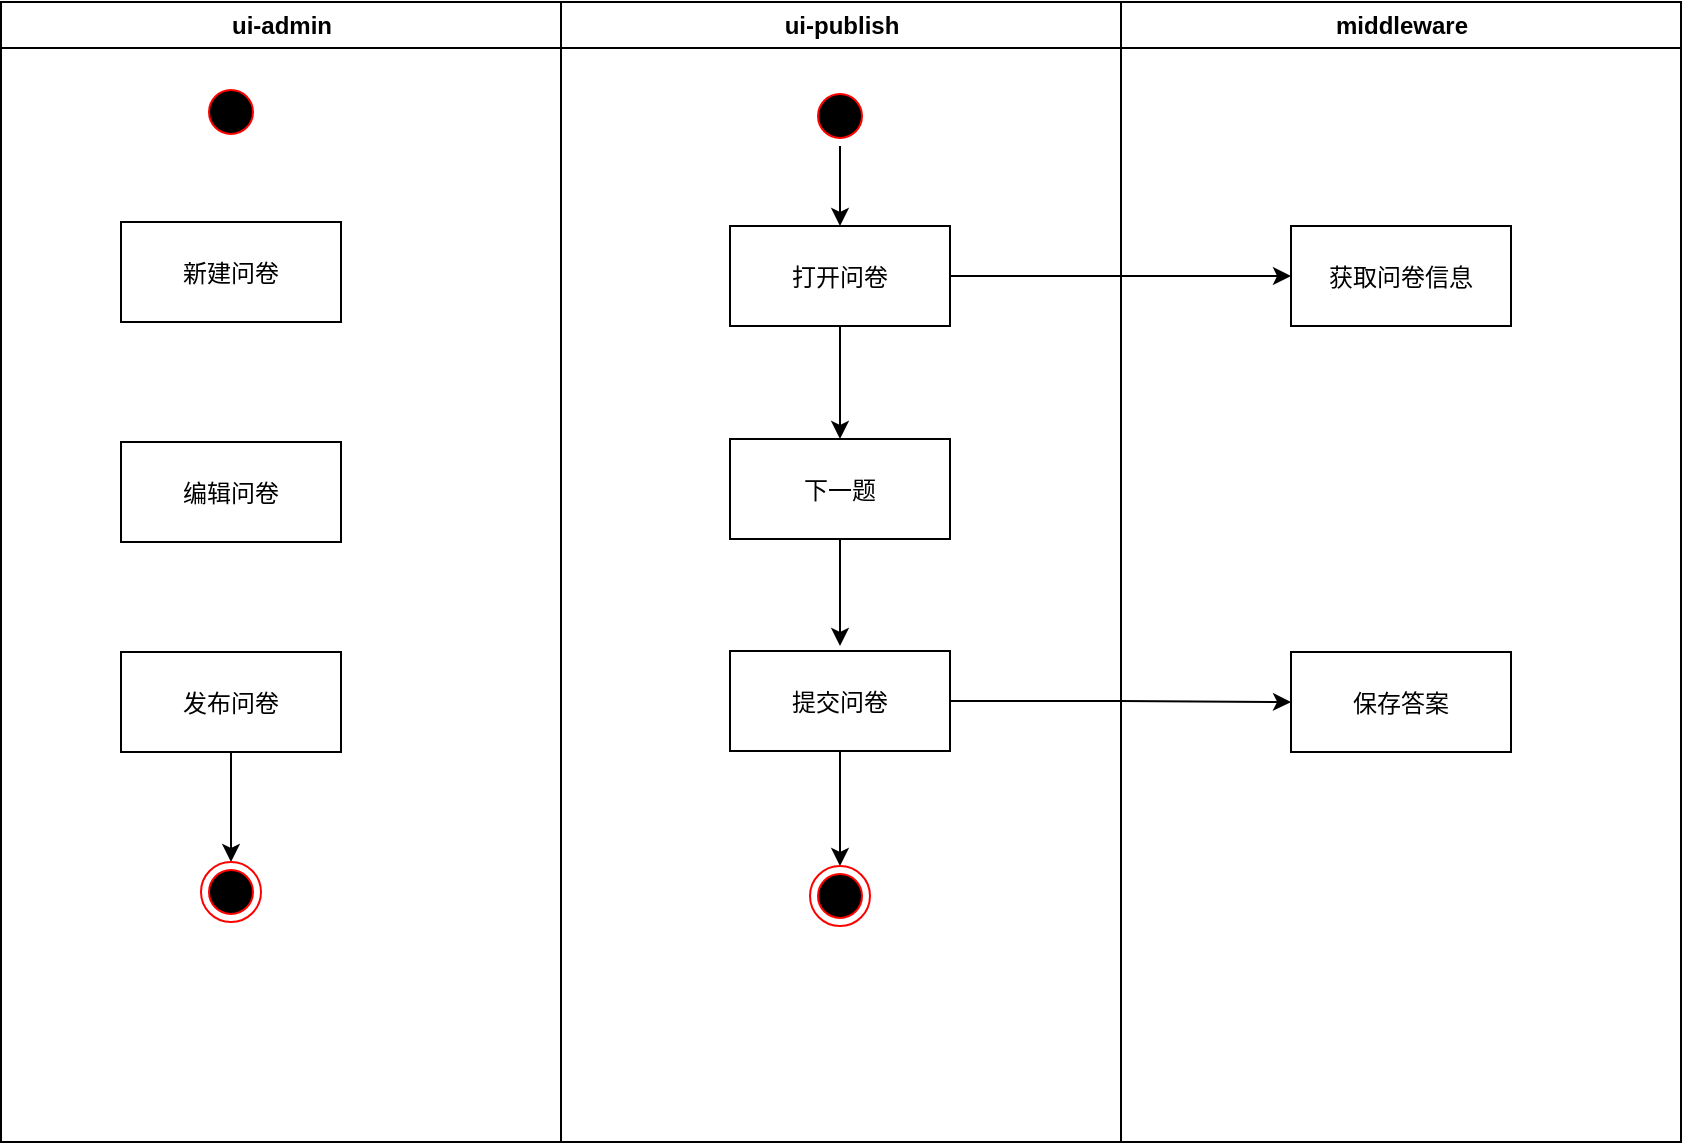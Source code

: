 <mxfile version="12.3.6" type="github" pages="1">
  <diagram name="Page-1" id="e7e014a7-5840-1c2e-5031-d8a46d1fe8dd">
    <mxGraphModel dx="1426" dy="762" grid="1" gridSize="10" guides="1" tooltips="1" connect="1" arrows="1" fold="1" page="1" pageScale="1" pageWidth="1169" pageHeight="826" background="#ffffff" math="0" shadow="0">
      <root>
        <mxCell id="0"/>
        <mxCell id="1" parent="0"/>
        <mxCell id="2" value="ui-admin" style="swimlane;whiteSpace=wrap" parent="1" vertex="1">
          <mxGeometry x="164.5" y="128" width="280" height="570" as="geometry">
            <mxRectangle x="164.5" y="128" width="80" height="23" as="alternateBounds"/>
          </mxGeometry>
        </mxCell>
        <mxCell id="5" value="" style="ellipse;shape=startState;fillColor=#000000;strokeColor=#ff0000;" parent="2" vertex="1">
          <mxGeometry x="100" y="40" width="30" height="30" as="geometry"/>
        </mxCell>
        <mxCell id="7" value="新建问卷" style="" parent="2" vertex="1">
          <mxGeometry x="60" y="110" width="110" height="50" as="geometry"/>
        </mxCell>
        <mxCell id="8" value="编辑问卷" style="" parent="2" vertex="1">
          <mxGeometry x="60" y="220" width="110" height="50" as="geometry"/>
        </mxCell>
        <mxCell id="8y1qnMpc8c9lvQVwj4XD-53" style="edgeStyle=orthogonalEdgeStyle;rounded=0;orthogonalLoop=1;jettySize=auto;html=1;entryX=0.5;entryY=0;entryDx=0;entryDy=0;" edge="1" parent="2" source="10" target="8y1qnMpc8c9lvQVwj4XD-43">
          <mxGeometry relative="1" as="geometry"/>
        </mxCell>
        <mxCell id="10" value="发布问卷" style="" parent="2" vertex="1">
          <mxGeometry x="60" y="325" width="110" height="50" as="geometry"/>
        </mxCell>
        <mxCell id="8y1qnMpc8c9lvQVwj4XD-43" value="" style="ellipse;shape=endState;fillColor=#000000;strokeColor=#ff0000" vertex="1" parent="2">
          <mxGeometry x="100" y="430" width="30" height="30" as="geometry"/>
        </mxCell>
        <mxCell id="3" value="ui-publish" style="swimlane;whiteSpace=wrap" parent="1" vertex="1">
          <mxGeometry x="444.5" y="128" width="280" height="570" as="geometry"/>
        </mxCell>
        <mxCell id="8y1qnMpc8c9lvQVwj4XD-74" style="edgeStyle=orthogonalEdgeStyle;rounded=0;orthogonalLoop=1;jettySize=auto;html=1;entryX=0.5;entryY=0;entryDx=0;entryDy=0;" edge="1" parent="3" source="13" target="15">
          <mxGeometry relative="1" as="geometry"/>
        </mxCell>
        <mxCell id="13" value="" style="ellipse;shape=startState;fillColor=#000000;strokeColor=#ff0000;" parent="3" vertex="1">
          <mxGeometry x="124.5" y="42" width="30" height="30" as="geometry"/>
        </mxCell>
        <mxCell id="8y1qnMpc8c9lvQVwj4XD-75" style="edgeStyle=orthogonalEdgeStyle;rounded=0;orthogonalLoop=1;jettySize=auto;html=1;" edge="1" parent="3" source="15" target="16">
          <mxGeometry relative="1" as="geometry"/>
        </mxCell>
        <mxCell id="15" value="打开问卷" style="" parent="3" vertex="1">
          <mxGeometry x="84.5" y="112" width="110" height="50" as="geometry"/>
        </mxCell>
        <mxCell id="16" value="下一题" style="" parent="3" vertex="1">
          <mxGeometry x="84.5" y="218.5" width="110" height="50" as="geometry"/>
        </mxCell>
        <mxCell id="8y1qnMpc8c9lvQVwj4XD-42" style="edgeStyle=orthogonalEdgeStyle;rounded=0;orthogonalLoop=1;jettySize=auto;html=1;exitX=0.5;exitY=1;exitDx=0;exitDy=0;" edge="1" parent="3" source="18" target="8y1qnMpc8c9lvQVwj4XD-41">
          <mxGeometry relative="1" as="geometry"/>
        </mxCell>
        <mxCell id="18" value="提交问卷" style="" parent="3" vertex="1">
          <mxGeometry x="84.5" y="324.5" width="110" height="50" as="geometry"/>
        </mxCell>
        <mxCell id="8y1qnMpc8c9lvQVwj4XD-41" value="" style="ellipse;shape=endState;fillColor=#000000;strokeColor=#ff0000" vertex="1" parent="3">
          <mxGeometry x="124.5" y="432" width="30" height="30" as="geometry"/>
        </mxCell>
        <mxCell id="4" value="middleware" style="swimlane;whiteSpace=wrap" parent="1" vertex="1">
          <mxGeometry x="724.5" y="128" width="280" height="570" as="geometry"/>
        </mxCell>
        <mxCell id="8y1qnMpc8c9lvQVwj4XD-71" value="获取问卷信息" style="" vertex="1" parent="4">
          <mxGeometry x="85" y="112" width="110" height="50" as="geometry"/>
        </mxCell>
        <mxCell id="8y1qnMpc8c9lvQVwj4XD-79" value="保存答案" style="" vertex="1" parent="4">
          <mxGeometry x="85" y="325" width="110" height="50" as="geometry"/>
        </mxCell>
        <mxCell id="8y1qnMpc8c9lvQVwj4XD-76" style="edgeStyle=orthogonalEdgeStyle;rounded=0;orthogonalLoop=1;jettySize=auto;html=1;" edge="1" parent="1" source="16">
          <mxGeometry relative="1" as="geometry">
            <mxPoint x="584" y="450" as="targetPoint"/>
          </mxGeometry>
        </mxCell>
        <mxCell id="8y1qnMpc8c9lvQVwj4XD-77" style="edgeStyle=orthogonalEdgeStyle;rounded=0;orthogonalLoop=1;jettySize=auto;html=1;entryX=0;entryY=0.5;entryDx=0;entryDy=0;" edge="1" parent="1" source="15" target="8y1qnMpc8c9lvQVwj4XD-71">
          <mxGeometry relative="1" as="geometry"/>
        </mxCell>
        <mxCell id="8y1qnMpc8c9lvQVwj4XD-80" style="edgeStyle=orthogonalEdgeStyle;rounded=0;orthogonalLoop=1;jettySize=auto;html=1;entryX=0;entryY=0.5;entryDx=0;entryDy=0;" edge="1" parent="1" source="18" target="8y1qnMpc8c9lvQVwj4XD-79">
          <mxGeometry relative="1" as="geometry"/>
        </mxCell>
      </root>
    </mxGraphModel>
  </diagram>
</mxfile>
